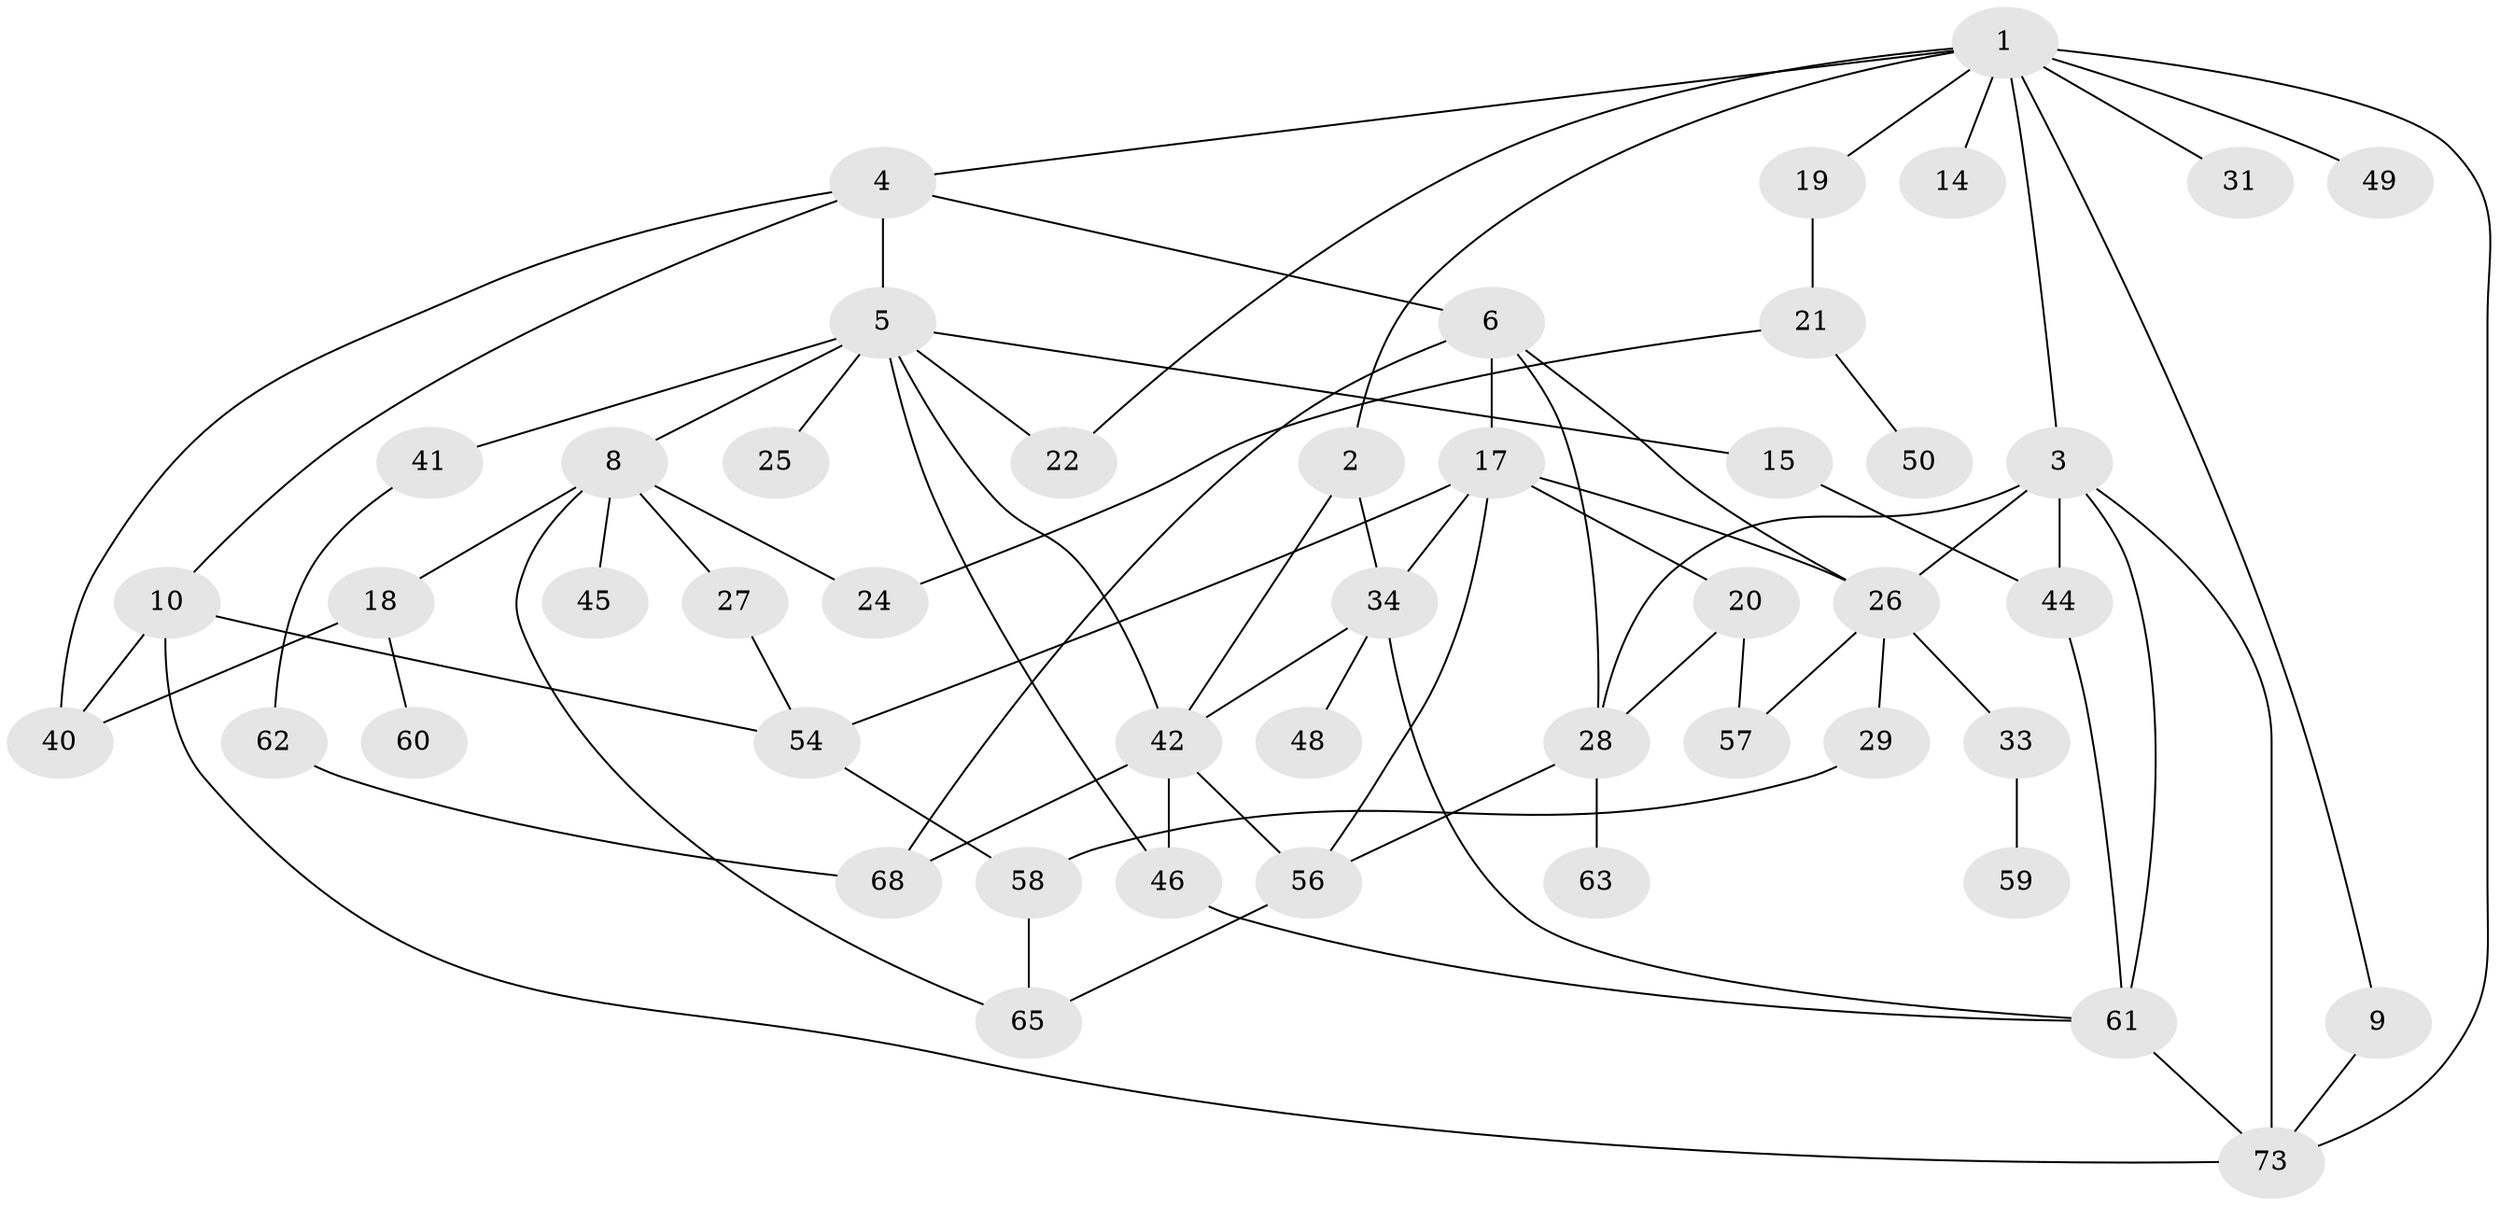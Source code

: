 // original degree distribution, {6: 0.0547945205479452, 4: 0.1643835616438356, 5: 0.0958904109589041, 2: 0.2876712328767123, 1: 0.2054794520547945, 3: 0.1917808219178082}
// Generated by graph-tools (version 1.1) at 2025/10/02/27/25 16:10:54]
// undirected, 47 vertices, 76 edges
graph export_dot {
graph [start="1"]
  node [color=gray90,style=filled];
  1 [super="+11"];
  2 [super="+36"];
  3 [super="+47"];
  4 [super="+13"];
  5 [super="+12"];
  6 [super="+7"];
  8 [super="+16"];
  9;
  10 [super="+30"];
  14;
  15 [super="+39"];
  17 [super="+66"];
  18 [super="+53"];
  19;
  20 [super="+51"];
  21 [super="+23"];
  22;
  24 [super="+38"];
  25;
  26 [super="+32"];
  27;
  28 [super="+37"];
  29 [super="+72"];
  31 [super="+43"];
  33;
  34 [super="+35"];
  40;
  41 [super="+64"];
  42 [super="+55"];
  44;
  45;
  46;
  48;
  49;
  50 [super="+52"];
  54 [super="+70"];
  56;
  57;
  58 [super="+67"];
  59;
  60;
  61 [super="+71"];
  62;
  63;
  65;
  68 [super="+69"];
  73;
  1 -- 2;
  1 -- 3;
  1 -- 4;
  1 -- 9;
  1 -- 31;
  1 -- 49;
  1 -- 19;
  1 -- 22;
  1 -- 73;
  1 -- 14;
  2 -- 34;
  2 -- 42;
  3 -- 26;
  3 -- 28;
  3 -- 73;
  3 -- 44;
  3 -- 61;
  4 -- 5;
  4 -- 6;
  4 -- 10;
  4 -- 40;
  5 -- 8;
  5 -- 15;
  5 -- 22;
  5 -- 25;
  5 -- 42;
  5 -- 46;
  5 -- 41;
  6 -- 17;
  6 -- 68;
  6 -- 26;
  6 -- 28;
  8 -- 18;
  8 -- 45;
  8 -- 24;
  8 -- 27;
  8 -- 65;
  9 -- 73;
  10 -- 40;
  10 -- 54;
  10 -- 73;
  15 -- 44;
  17 -- 20;
  17 -- 34;
  17 -- 54;
  17 -- 56;
  17 -- 26 [weight=2];
  18 -- 40;
  18 -- 60;
  19 -- 21;
  20 -- 57;
  20 -- 28;
  21 -- 24;
  21 -- 50;
  26 -- 29;
  26 -- 33;
  26 -- 57;
  27 -- 54;
  28 -- 56;
  28 -- 63;
  29 -- 58;
  33 -- 59;
  34 -- 48;
  34 -- 61;
  34 -- 42;
  41 -- 62;
  42 -- 56;
  42 -- 68;
  42 -- 46;
  44 -- 61;
  46 -- 61;
  54 -- 58;
  56 -- 65;
  58 -- 65;
  61 -- 73;
  62 -- 68;
}
